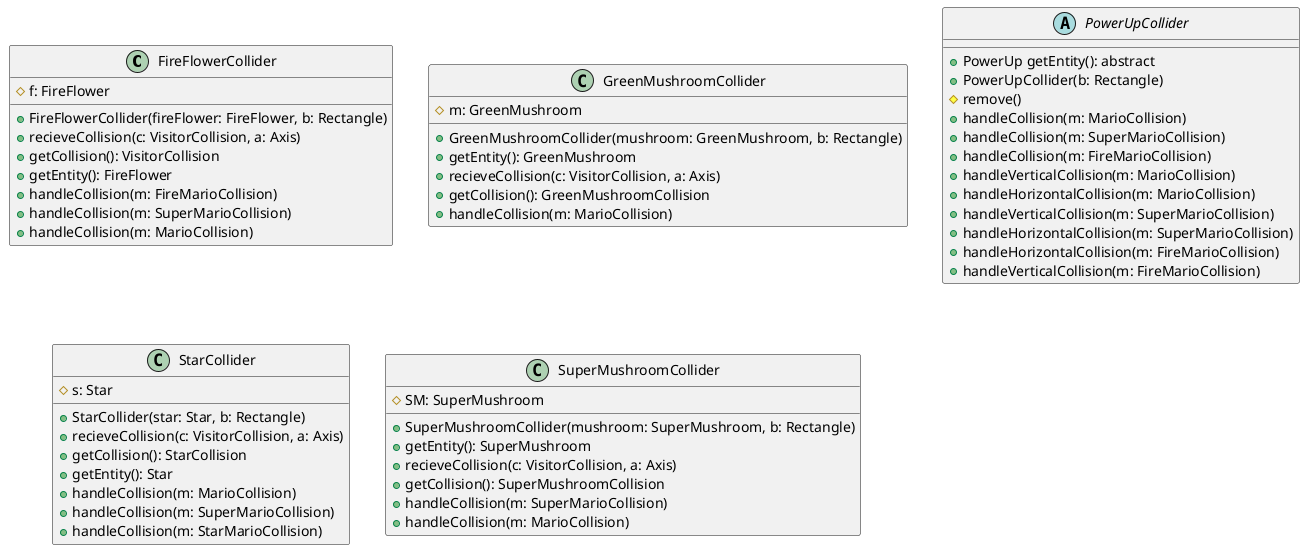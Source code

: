 @startuml
class FireFlowerCollider {
   #f: FireFlower
   +FireFlowerCollider(fireFlower: FireFlower, b: Rectangle)
   +recieveCollision(c: VisitorCollision, a: Axis)
   +getCollision(): VisitorCollision 
   +getEntity(): FireFlower 
   +handleCollision(m: FireMarioCollision)
   +handleCollision(m: SuperMarioCollision)
   +handleCollision(m: MarioCollision)
}

class GreenMushroomCollider {
   #m: GreenMushroom
   +GreenMushroomCollider(mushroom: GreenMushroom, b: Rectangle)
   +getEntity(): GreenMushroom 
   +recieveCollision(c: VisitorCollision, a: Axis)
   +getCollision(): GreenMushroomCollision 
   +handleCollision(m: MarioCollision)
}

abstract class PowerUpCollider {
   +PowerUp getEntity(): abstract 
   +PowerUpCollider(b: Rectangle)
   #remove()
   +handleCollision(m: MarioCollision)
   +handleCollision(m: SuperMarioCollision)
   +handleCollision(m: FireMarioCollision)
   +handleVerticalCollision(m: MarioCollision)
   +handleHorizontalCollision(m: MarioCollision)
   +handleVerticalCollision(m: SuperMarioCollision)
   +handleHorizontalCollision(m: SuperMarioCollision)
   +handleHorizontalCollision(m: FireMarioCollision)
   +handleVerticalCollision(m: FireMarioCollision)
}

class StarCollider {
   #s: Star
   +StarCollider(star: Star, b: Rectangle)
   +recieveCollision(c: VisitorCollision, a: Axis)
   +getCollision(): StarCollision 
   +getEntity(): Star 
   +handleCollision(m: MarioCollision)
   +handleCollision(m: SuperMarioCollision)
   +handleCollision(m: StarMarioCollision)
}

class SuperMushroomCollider {
   #SM: SuperMushroom
   +SuperMushroomCollider(mushroom: SuperMushroom, b: Rectangle)
   +getEntity(): SuperMushroom 
   +recieveCollision(c: VisitorCollision, a: Axis)
   +getCollision(): SuperMushroomCollision 
   +handleCollision(m: SuperMarioCollision)
   +handleCollision(m: MarioCollision)
}

@enduml
